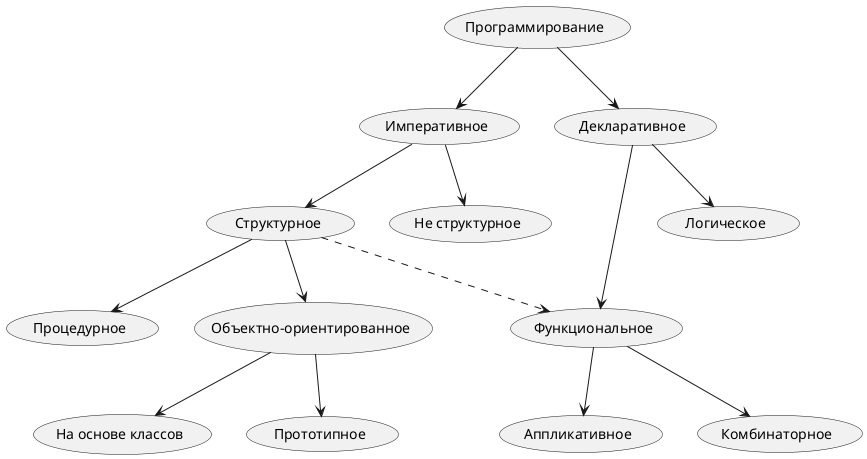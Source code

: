 @startuml
usecase "Программирование"
usecase "Императивное"
usecase "Декларативное"
usecase "Структурное"
usecase "Не структурное"
usecase "Процедурное"
usecase "Объектно-ориентированное"
usecase "Функциональное"
usecase "Логическое"
usecase "На основе классов"
usecase "Прототипное"
usecase "Аппликативное"
usecase "Комбинаторное"

"Программирование" --> "Декларативное"
"Программирование" --> "Императивное"
"Декларативное" --> "Логическое"
"Декларативное" --> "Функциональное"
"Функциональное" --> "Аппликативное"
"Функциональное" --> "Комбинаторное"
"Императивное" --> "Структурное"
"Императивное" --> "Не структурное"
"Структурное" --> "Процедурное"
"Структурное" --> "Объектно-ориентированное"
"Структурное" ..> "Функциональное"
"Объектно-ориентированное" --> "На основе классов"
"Объектно-ориентированное" --> "Прототипное"
@enduml